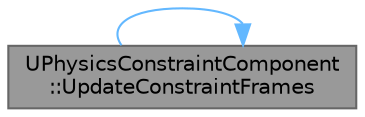 digraph "UPhysicsConstraintComponent::UpdateConstraintFrames"
{
 // INTERACTIVE_SVG=YES
 // LATEX_PDF_SIZE
  bgcolor="transparent";
  edge [fontname=Helvetica,fontsize=10,labelfontname=Helvetica,labelfontsize=10];
  node [fontname=Helvetica,fontsize=10,shape=box,height=0.2,width=0.4];
  rankdir="RL";
  Node1 [id="Node000001",label="UPhysicsConstraintComponent\l::UpdateConstraintFrames",height=0.2,width=0.4,color="gray40", fillcolor="grey60", style="filled", fontcolor="black",tooltip="Update the reference frames held inside the constraint that indicate the joint location in the refere..."];
  Node1 -> Node1 [id="edge1_Node000001_Node000001",dir="back",color="steelblue1",style="solid",tooltip=" "];
}
